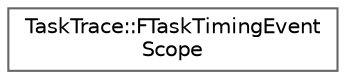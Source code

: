 digraph "Graphical Class Hierarchy"
{
 // INTERACTIVE_SVG=YES
 // LATEX_PDF_SIZE
  bgcolor="transparent";
  edge [fontname=Helvetica,fontsize=10,labelfontname=Helvetica,labelfontsize=10];
  node [fontname=Helvetica,fontsize=10,shape=box,height=0.2,width=0.4];
  rankdir="LR";
  Node0 [id="Node000000",label="TaskTrace::FTaskTimingEvent\lScope",height=0.2,width=0.4,color="grey40", fillcolor="white", style="filled",URL="$d0/df0/structTaskTrace_1_1FTaskTimingEventScope.html",tooltip=" "];
}
